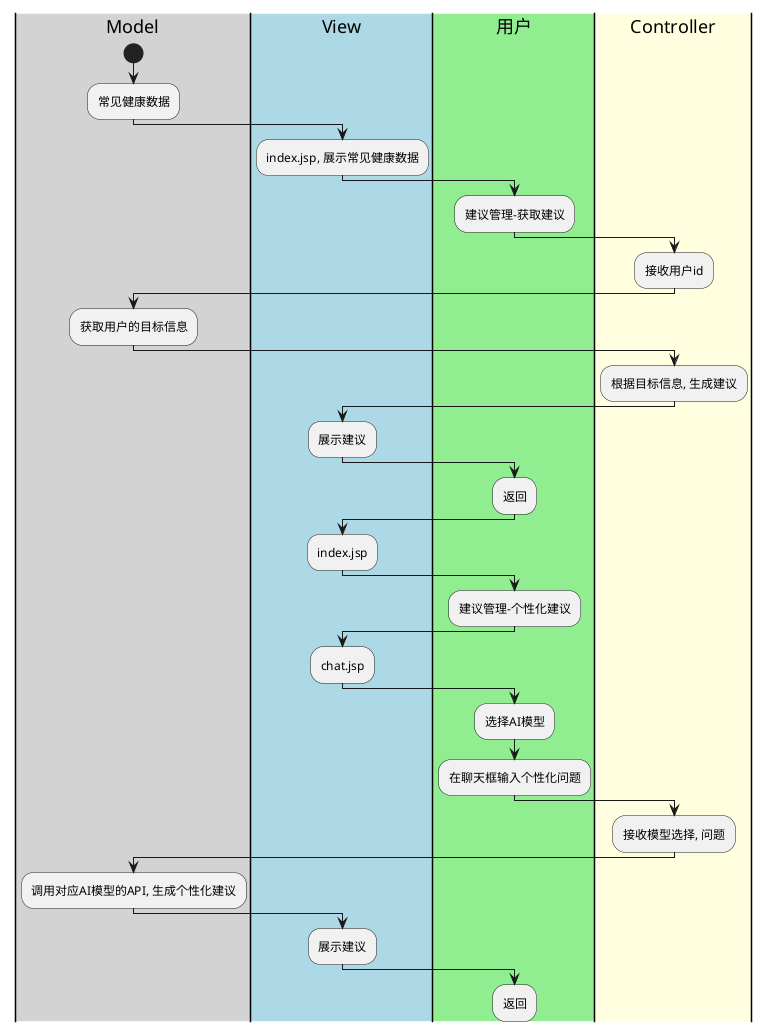 @startuml
|#lightgray|Model|
start
:常见健康数据;
|#lightblue|View|
:index.jsp, 展示常见健康数据;
|#lightgreen|用户|
:建议管理-获取建议;
|#lightyellow|Controller|
:接收用户id;
|Model|
:获取用户的目标信息;
|Controller|
:根据目标信息, 生成建议;
|View|
:展示建议;
|用户|
:返回;
|View|
:index.jsp;
|用户|
:建议管理-个性化建议;
|View|
:chat.jsp;
|用户|
:选择AI模型;
:在聊天框输入个性化问题;
|Controller|
:接收模型选择, 问题;
|Model|
:调用对应AI模型的API, 生成个性化建议;
|View|
:展示建议;
|用户|
:返回;

@enduml

